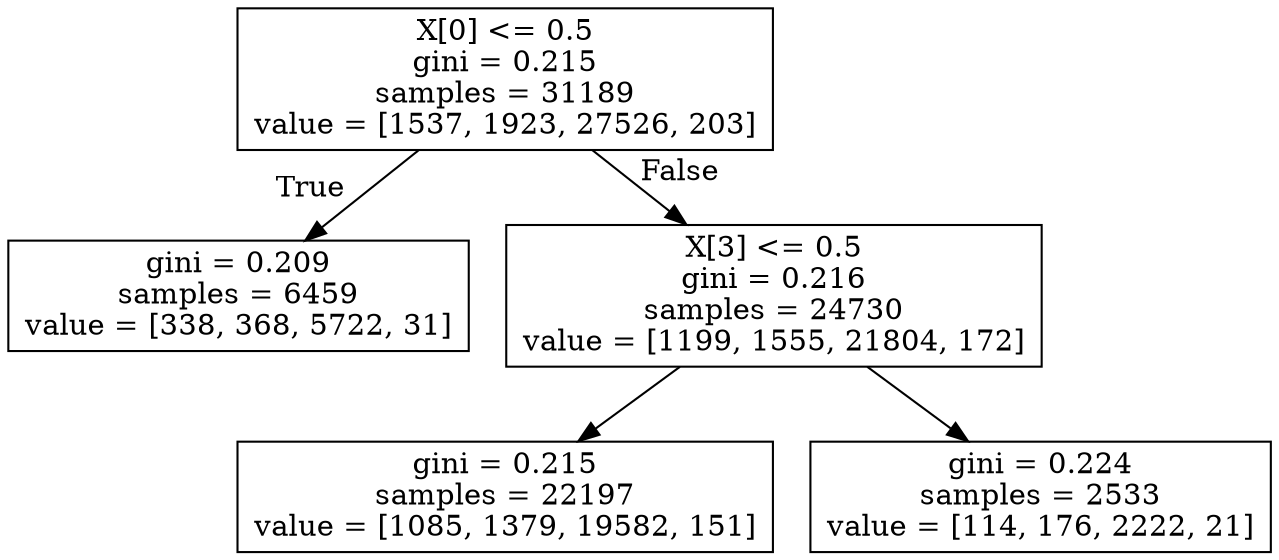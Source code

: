 digraph Tree {
node [shape=box] ;
0 [label="X[0] <= 0.5\ngini = 0.215\nsamples = 31189\nvalue = [1537, 1923, 27526, 203]"] ;
1 [label="gini = 0.209\nsamples = 6459\nvalue = [338, 368, 5722, 31]"] ;
0 -> 1 [labeldistance=2.5, labelangle=45, headlabel="True"] ;
2 [label="X[3] <= 0.5\ngini = 0.216\nsamples = 24730\nvalue = [1199, 1555, 21804, 172]"] ;
0 -> 2 [labeldistance=2.5, labelangle=-45, headlabel="False"] ;
3 [label="gini = 0.215\nsamples = 22197\nvalue = [1085, 1379, 19582, 151]"] ;
2 -> 3 ;
4 [label="gini = 0.224\nsamples = 2533\nvalue = [114, 176, 2222, 21]"] ;
2 -> 4 ;
}